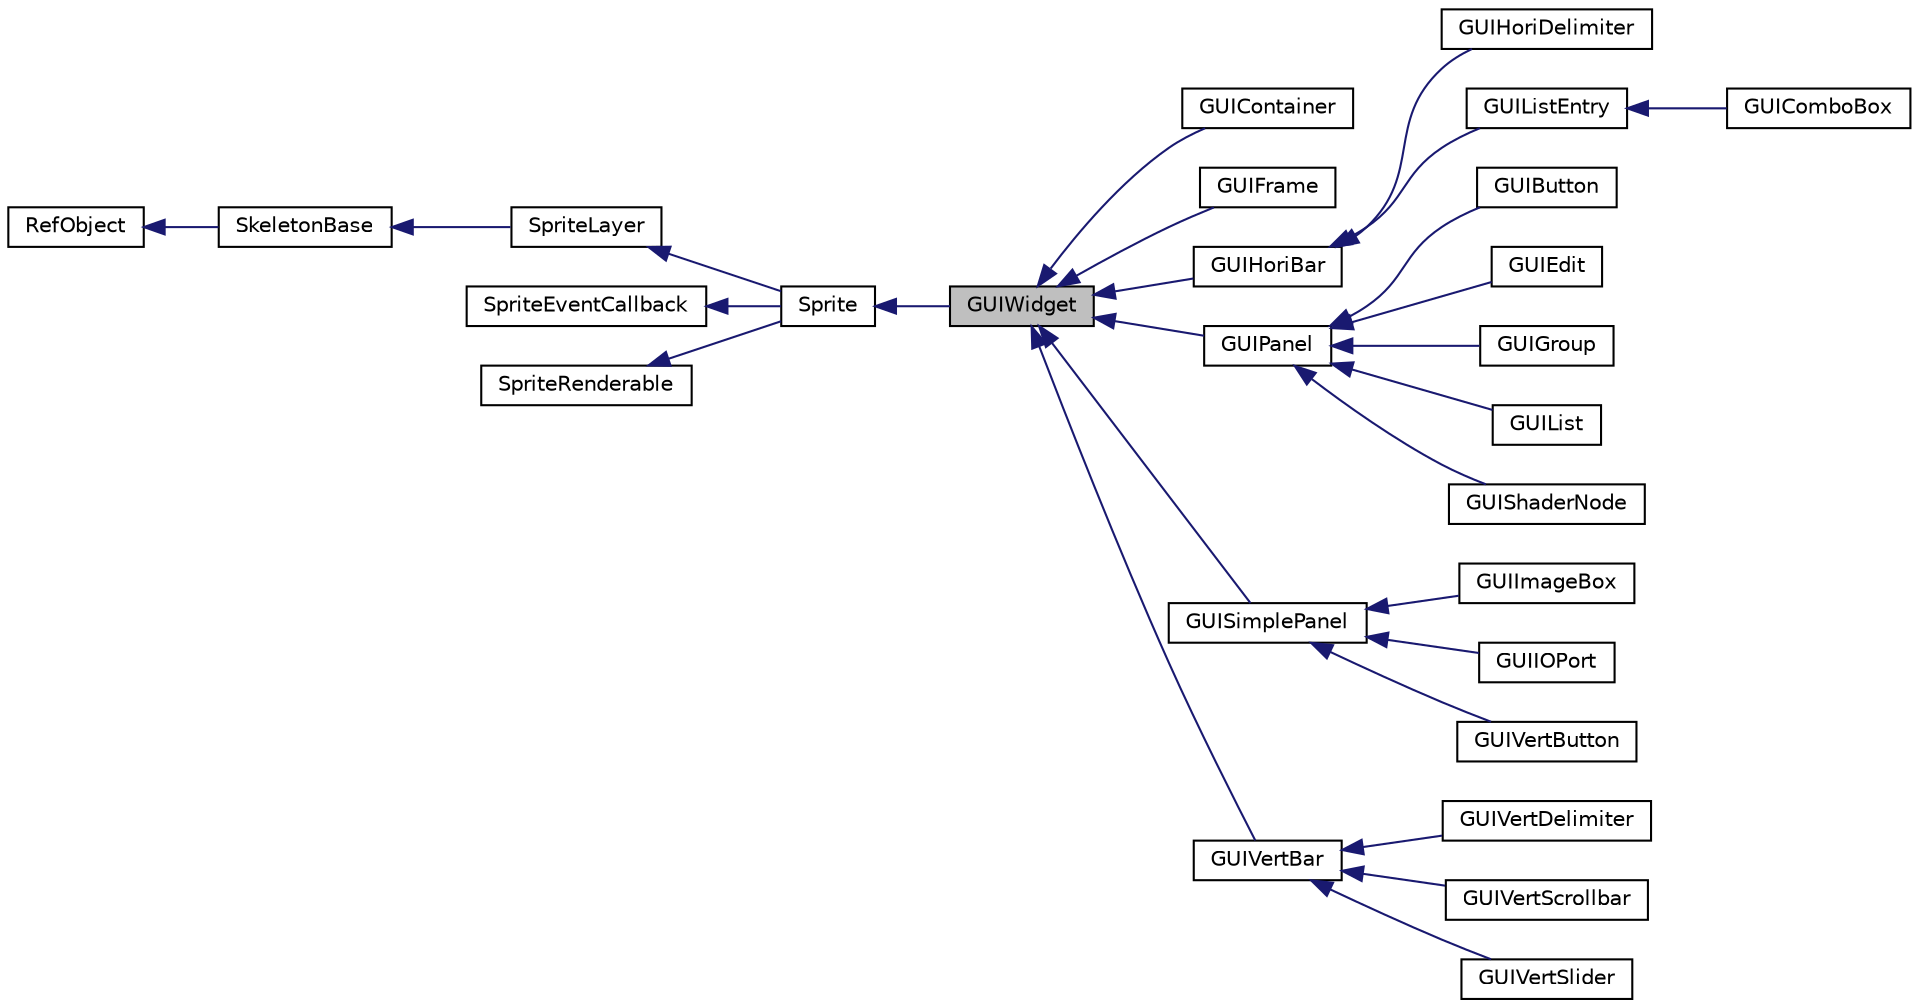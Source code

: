 digraph "GUIWidget"
{
  edge [fontname="Helvetica",fontsize="10",labelfontname="Helvetica",labelfontsize="10"];
  node [fontname="Helvetica",fontsize="10",shape=record];
  rankdir="LR";
  Node1 [label="GUIWidget",height=0.2,width=0.4,color="black", fillcolor="grey75", style="filled", fontcolor="black"];
  Node2 -> Node1 [dir="back",color="midnightblue",fontsize="10",style="solid",fontname="Helvetica"];
  Node2 [label="Sprite",height=0.2,width=0.4,color="black", fillcolor="white", style="filled",URL="$class_sprite.html",tooltip="Sprite. "];
  Node3 -> Node2 [dir="back",color="midnightblue",fontsize="10",style="solid",fontname="Helvetica"];
  Node3 [label="SpriteLayer",height=0.2,width=0.4,color="black", fillcolor="white", style="filled",URL="$class_sprite_layer.html",tooltip="SpriteLayer. "];
  Node4 -> Node3 [dir="back",color="midnightblue",fontsize="10",style="solid",fontname="Helvetica"];
  Node4 [label="SkeletonBase",height=0.2,width=0.4,color="black", fillcolor="white", style="filled",URL="$class_skeleton_base.html"];
  Node5 -> Node4 [dir="back",color="midnightblue",fontsize="10",style="solid",fontname="Helvetica"];
  Node5 [label="RefObject",height=0.2,width=0.4,color="black", fillcolor="white", style="filled",URL="$class_ref_object.html"];
  Node6 -> Node2 [dir="back",color="midnightblue",fontsize="10",style="solid",fontname="Helvetica"];
  Node6 [label="SpriteEventCallback",height=0.2,width=0.4,color="black", fillcolor="white", style="filled",URL="$class_sprite_event_callback.html"];
  Node7 -> Node2 [dir="back",color="midnightblue",fontsize="10",style="solid",fontname="Helvetica"];
  Node7 [label="SpriteRenderable",height=0.2,width=0.4,color="black", fillcolor="white", style="filled",URL="$class_sprite_renderable.html"];
  Node1 -> Node8 [dir="back",color="midnightblue",fontsize="10",style="solid",fontname="Helvetica"];
  Node8 [label="GUIContainer",height=0.2,width=0.4,color="black", fillcolor="white", style="filled",URL="$class_g_u_i_container.html",tooltip="GUIContainer. "];
  Node1 -> Node9 [dir="back",color="midnightblue",fontsize="10",style="solid",fontname="Helvetica"];
  Node9 [label="GUIFrame",height=0.2,width=0.4,color="black", fillcolor="white", style="filled",URL="$class_g_u_i_frame.html"];
  Node1 -> Node10 [dir="back",color="midnightblue",fontsize="10",style="solid",fontname="Helvetica"];
  Node10 [label="GUIHoriBar",height=0.2,width=0.4,color="black", fillcolor="white", style="filled",URL="$class_g_u_i_hori_bar.html"];
  Node10 -> Node11 [dir="back",color="midnightblue",fontsize="10",style="solid",fontname="Helvetica"];
  Node11 [label="GUIHoriDelimiter",height=0.2,width=0.4,color="black", fillcolor="white", style="filled",URL="$class_g_u_i_hori_delimiter.html",tooltip="GUIHoriDelimiter. "];
  Node10 -> Node12 [dir="back",color="midnightblue",fontsize="10",style="solid",fontname="Helvetica"];
  Node12 [label="GUIListEntry",height=0.2,width=0.4,color="black", fillcolor="white", style="filled",URL="$class_g_u_i_list_entry.html",tooltip="GUIListEntry. "];
  Node12 -> Node13 [dir="back",color="midnightblue",fontsize="10",style="solid",fontname="Helvetica"];
  Node13 [label="GUIComboBox",height=0.2,width=0.4,color="black", fillcolor="white", style="filled",URL="$class_g_u_i_combo_box.html",tooltip="GUIComboBox. "];
  Node1 -> Node14 [dir="back",color="midnightblue",fontsize="10",style="solid",fontname="Helvetica"];
  Node14 [label="GUIPanel",height=0.2,width=0.4,color="black", fillcolor="white", style="filled",URL="$class_g_u_i_panel.html"];
  Node14 -> Node15 [dir="back",color="midnightblue",fontsize="10",style="solid",fontname="Helvetica"];
  Node15 [label="GUIButton",height=0.2,width=0.4,color="black", fillcolor="white", style="filled",URL="$class_g_u_i_button.html",tooltip="GUIButton. "];
  Node14 -> Node16 [dir="back",color="midnightblue",fontsize="10",style="solid",fontname="Helvetica"];
  Node16 [label="GUIEdit",height=0.2,width=0.4,color="black", fillcolor="white", style="filled",URL="$class_g_u_i_edit.html",tooltip="GUIEdit. "];
  Node14 -> Node17 [dir="back",color="midnightblue",fontsize="10",style="solid",fontname="Helvetica"];
  Node17 [label="GUIGroup",height=0.2,width=0.4,color="black", fillcolor="white", style="filled",URL="$class_g_u_i_group.html",tooltip="GUIGroup. "];
  Node14 -> Node18 [dir="back",color="midnightblue",fontsize="10",style="solid",fontname="Helvetica"];
  Node18 [label="GUIList",height=0.2,width=0.4,color="black", fillcolor="white", style="filled",URL="$class_g_u_i_list.html",tooltip="GUIList. "];
  Node14 -> Node19 [dir="back",color="midnightblue",fontsize="10",style="solid",fontname="Helvetica"];
  Node19 [label="GUIShaderNode",height=0.2,width=0.4,color="black", fillcolor="white", style="filled",URL="$class_g_u_i_shader_node.html"];
  Node1 -> Node20 [dir="back",color="midnightblue",fontsize="10",style="solid",fontname="Helvetica"];
  Node20 [label="GUISimplePanel",height=0.2,width=0.4,color="black", fillcolor="white", style="filled",URL="$class_g_u_i_simple_panel.html"];
  Node20 -> Node21 [dir="back",color="midnightblue",fontsize="10",style="solid",fontname="Helvetica"];
  Node21 [label="GUIImageBox",height=0.2,width=0.4,color="black", fillcolor="white", style="filled",URL="$class_g_u_i_image_box.html",tooltip="GUIImageBox. "];
  Node20 -> Node22 [dir="back",color="midnightblue",fontsize="10",style="solid",fontname="Helvetica"];
  Node22 [label="GUIIOPort",height=0.2,width=0.4,color="black", fillcolor="white", style="filled",URL="$class_g_u_i_i_o_port.html",tooltip="GUIIOPort. "];
  Node20 -> Node23 [dir="back",color="midnightblue",fontsize="10",style="solid",fontname="Helvetica"];
  Node23 [label="GUIVertButton",height=0.2,width=0.4,color="black", fillcolor="white", style="filled",URL="$class_g_u_i_vert_button.html",tooltip="GUIVertButton. "];
  Node1 -> Node24 [dir="back",color="midnightblue",fontsize="10",style="solid",fontname="Helvetica"];
  Node24 [label="GUIVertBar",height=0.2,width=0.4,color="black", fillcolor="white", style="filled",URL="$class_g_u_i_vert_bar.html"];
  Node24 -> Node25 [dir="back",color="midnightblue",fontsize="10",style="solid",fontname="Helvetica"];
  Node25 [label="GUIVertDelimiter",height=0.2,width=0.4,color="black", fillcolor="white", style="filled",URL="$class_g_u_i_vert_delimiter.html"];
  Node24 -> Node26 [dir="back",color="midnightblue",fontsize="10",style="solid",fontname="Helvetica"];
  Node26 [label="GUIVertScrollbar",height=0.2,width=0.4,color="black", fillcolor="white", style="filled",URL="$class_g_u_i_vert_scrollbar.html",tooltip="GUIVertScrollbar. "];
  Node24 -> Node27 [dir="back",color="midnightblue",fontsize="10",style="solid",fontname="Helvetica"];
  Node27 [label="GUIVertSlider",height=0.2,width=0.4,color="black", fillcolor="white", style="filled",URL="$class_g_u_i_vert_slider.html",tooltip="GUIVertSlider. "];
}
